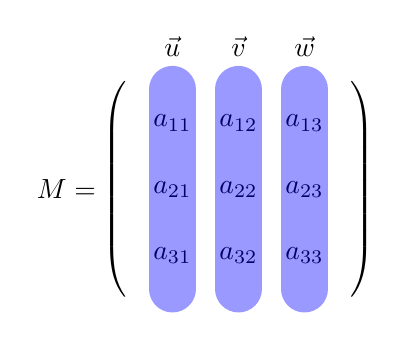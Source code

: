 ﻿\begin{tikzpicture}[baseline=(A.center)]
\tikzset{node style ge/.style={circle}}
\tikzset{BarreStyle/.style =  {opacity=.4,line width=6 mm, color=#1}}

\begin{scope}

\matrix (A) [matrix of math nodes, nodes = {node style ge}, column sep=0 mm,%
left delimiter  = (,right delimiter = )]
{
	a_{11}& a_{12}&  a_{13}\\
	a_{21}& a_{22}& a_{23}\\
	a_{31}& a_{32}& a_{33}\\
};

\coordinate (O) at (A.west);
\node[left=2ex] at (O) {$M=$};

 \draw [BarreStyle=blue,line cap=round] (A-1-1.north) node[above,black,opacity=1]{$\vec u$} to (A-3-1.south) ;
 \draw [BarreStyle=blue,line cap=round] (A-1-2.north) node[above,black,opacity=1]{$\vec v$} to (A-3-2.south) ;
 \draw [BarreStyle=blue,line cap=round] (A-1-3.north) node[above,black,opacity=1]{$\vec w$} to (A-3-3.south) ;
\end{scope}


\end{tikzpicture}